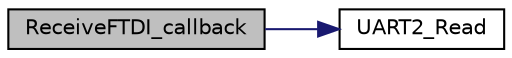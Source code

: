 digraph "ReceiveFTDI_callback"
{
 // LATEX_PDF_SIZE
  edge [fontname="Helvetica",fontsize="10",labelfontname="Helvetica",labelfontsize="10"];
  node [fontname="Helvetica",fontsize="10",shape=record];
  rankdir="LR";
  Node1 [label="ReceiveFTDI_callback",height=0.2,width=0.4,color="black", fillcolor="grey75", style="filled", fontcolor="black",tooltip=" "];
  Node1 -> Node2 [color="midnightblue",fontsize="10",style="solid"];
  Node2 [label="UART2_Read",height=0.2,width=0.4,color="black", fillcolor="white", style="filled",URL="$uart2_8c.html#ab56d5afa62daf8dd586d6b8ebf33160d",tooltip=" "];
}
